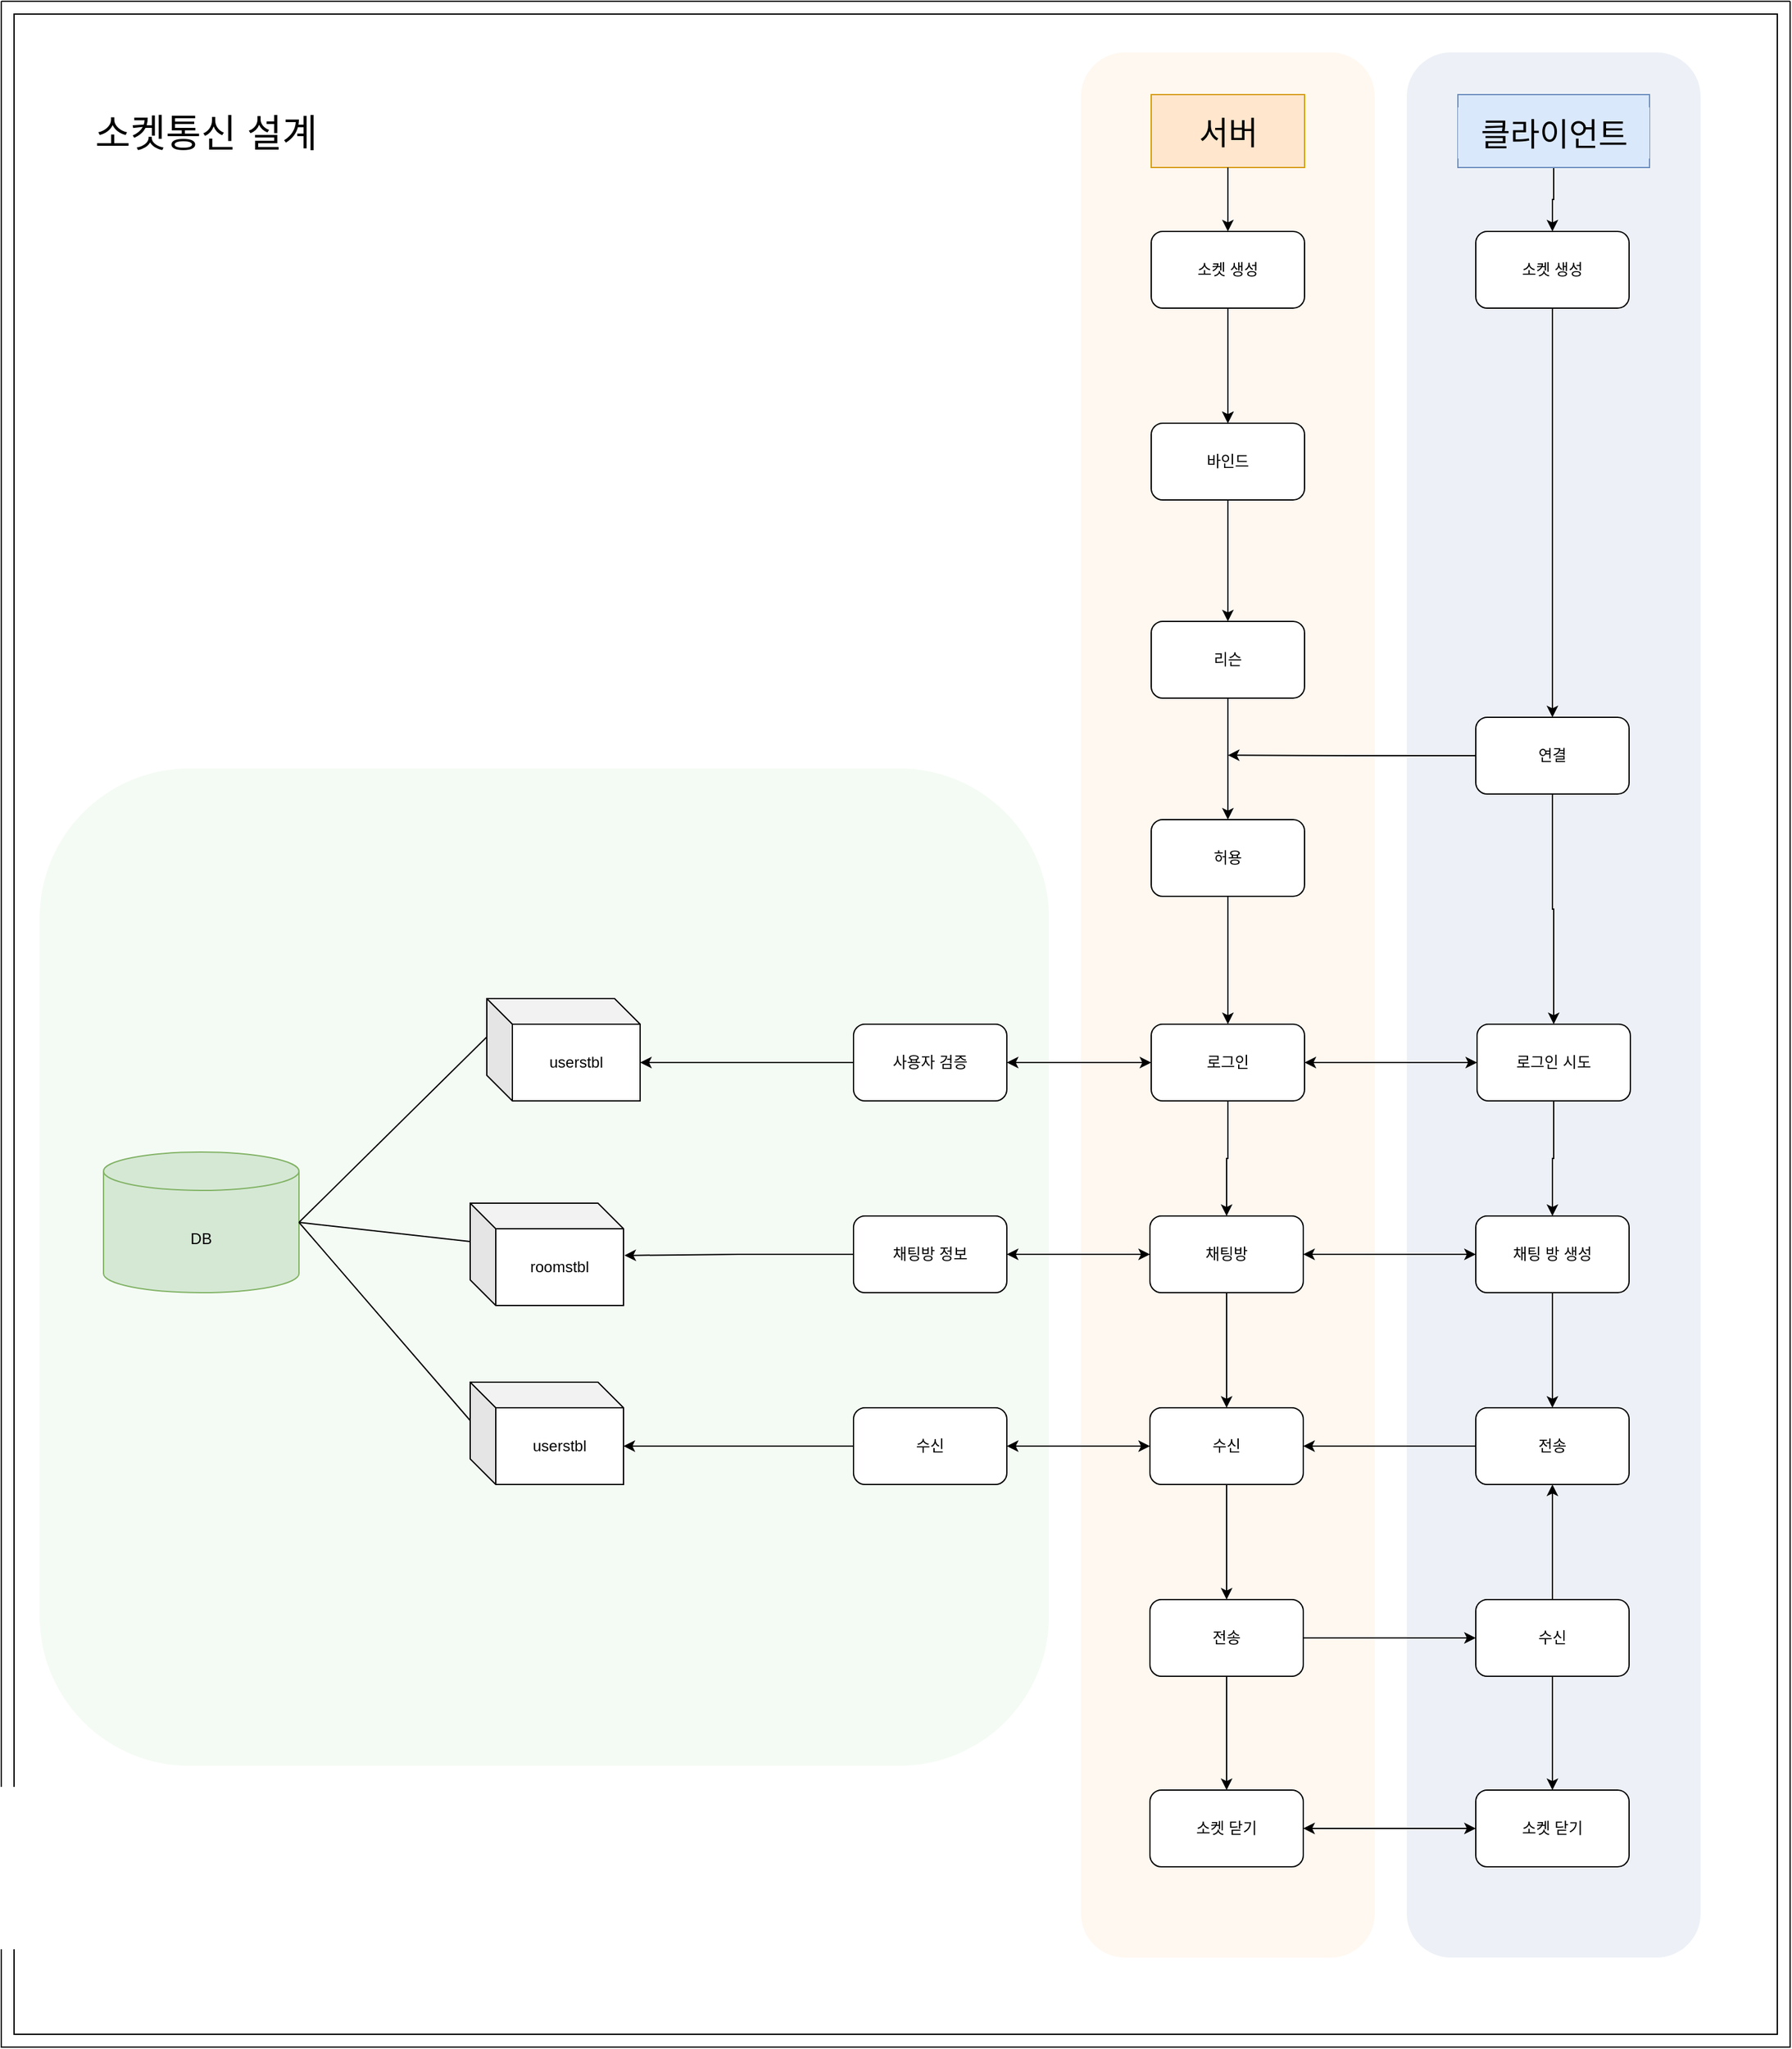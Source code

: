 <mxfile version="24.7.10">
  <diagram name="페이지-1" id="bTiiNHjyBIzRynycfl4v">
    <mxGraphModel dx="2514" dy="868" grid="1" gridSize="10" guides="1" tooltips="1" connect="1" arrows="1" fold="1" page="1" pageScale="1" pageWidth="827" pageHeight="1169" math="0" shadow="0">
      <root>
        <mxCell id="0" />
        <mxCell id="1" parent="0" />
        <mxCell id="yUY2D14tYoqnfr_yBajZ-43" value="" style="swimlane;startSize=0;" parent="1" vertex="1">
          <mxGeometry x="-800" y="40" width="1400" height="1600" as="geometry" />
        </mxCell>
        <mxCell id="s178CNuZc9Gh2SPo8cym-2" value="" style="rounded=0;whiteSpace=wrap;html=1;" vertex="1" parent="yUY2D14tYoqnfr_yBajZ-43">
          <mxGeometry x="10" y="10" width="1380" height="1580" as="geometry" />
        </mxCell>
        <mxCell id="s178CNuZc9Gh2SPo8cym-13" value="" style="rounded=1;whiteSpace=wrap;html=1;fillColor=#f4fbf4;strokeColor=none;" vertex="1" parent="yUY2D14tYoqnfr_yBajZ-43">
          <mxGeometry x="30" y="600" width="790" height="780" as="geometry" />
        </mxCell>
        <mxCell id="s178CNuZc9Gh2SPo8cym-11" value="" style="rounded=1;whiteSpace=wrap;html=1;fillColor=#fff8f0;strokeColor=none;" vertex="1" parent="yUY2D14tYoqnfr_yBajZ-43">
          <mxGeometry x="845" y="40" width="230" height="1490" as="geometry" />
        </mxCell>
        <mxCell id="s178CNuZc9Gh2SPo8cym-12" value="" style="rounded=1;whiteSpace=wrap;html=1;fillColor=#edf1f7;strokeColor=none;" vertex="1" parent="yUY2D14tYoqnfr_yBajZ-43">
          <mxGeometry x="1100" y="40" width="230" height="1490" as="geometry" />
        </mxCell>
        <mxCell id="s178CNuZc9Gh2SPo8cym-3" value="" style="rounded=0;whiteSpace=wrap;html=1;fillColor=#ffe6cc;strokeColor=#d79b00;" vertex="1" parent="yUY2D14tYoqnfr_yBajZ-43">
          <mxGeometry x="900" y="73" width="120" height="57" as="geometry" />
        </mxCell>
        <mxCell id="g9z6lTZiuhYvATAemZ8_-31" value="서버" style="text;html=1;align=center;verticalAlign=middle;resizable=0;points=[];autosize=1;strokeColor=none;fillColor=none;fontSize=25;" parent="yUY2D14tYoqnfr_yBajZ-43" vertex="1">
          <mxGeometry x="925" y="81.5" width="70" height="40" as="geometry" />
        </mxCell>
        <mxCell id="g9z6lTZiuhYvATAemZ8_-25" style="edgeStyle=orthogonalEdgeStyle;rounded=0;orthogonalLoop=1;jettySize=auto;html=1;exitX=0.5;exitY=1;exitDx=0;exitDy=0;entryX=0.5;entryY=0;entryDx=0;entryDy=0;" parent="yUY2D14tYoqnfr_yBajZ-43" source="g9z6lTZiuhYvATAemZ8_-23" target="g9z6lTZiuhYvATAemZ8_-8" edge="1">
          <mxGeometry relative="1" as="geometry" />
        </mxCell>
        <mxCell id="g9z6lTZiuhYvATAemZ8_-23" value="소켓 생성" style="rounded=1;whiteSpace=wrap;html=1;" parent="yUY2D14tYoqnfr_yBajZ-43" vertex="1">
          <mxGeometry x="1154" y="180" width="120" height="60" as="geometry" />
        </mxCell>
        <mxCell id="s178CNuZc9Gh2SPo8cym-7" style="edgeStyle=orthogonalEdgeStyle;rounded=0;orthogonalLoop=1;jettySize=auto;html=1;exitX=0.5;exitY=1;exitDx=0;exitDy=0;entryX=0.5;entryY=0;entryDx=0;entryDy=0;" edge="1" parent="yUY2D14tYoqnfr_yBajZ-43" source="s178CNuZc9Gh2SPo8cym-4" target="g9z6lTZiuhYvATAemZ8_-23">
          <mxGeometry relative="1" as="geometry" />
        </mxCell>
        <mxCell id="s178CNuZc9Gh2SPo8cym-4" value="" style="rounded=0;whiteSpace=wrap;html=1;fillColor=#dae8fc;strokeColor=#6c8ebf;" vertex="1" parent="yUY2D14tYoqnfr_yBajZ-43">
          <mxGeometry x="1140" y="73" width="150" height="57" as="geometry" />
        </mxCell>
        <mxCell id="g9z6lTZiuhYvATAemZ8_-32" value="클라이언트" style="text;html=1;align=center;verticalAlign=middle;resizable=0;points=[];autosize=1;strokeColor=none;fillColor=#dae8fc;fontSize=25;" parent="yUY2D14tYoqnfr_yBajZ-43" vertex="1">
          <mxGeometry x="1140" y="83" width="150" height="40" as="geometry" />
        </mxCell>
        <mxCell id="g9z6lTZiuhYvATAemZ8_-34" value="수신" style="rounded=1;whiteSpace=wrap;html=1;" parent="yUY2D14tYoqnfr_yBajZ-43" vertex="1">
          <mxGeometry x="667" y="1100" width="120" height="60" as="geometry" />
        </mxCell>
        <mxCell id="yUY2D14tYoqnfr_yBajZ-16" value="userstbl" style="shape=cube;whiteSpace=wrap;html=1;boundedLbl=1;backgroundOutline=1;darkOpacity=0.05;darkOpacity2=0.1;" parent="yUY2D14tYoqnfr_yBajZ-43" vertex="1">
          <mxGeometry x="367" y="1080" width="120" height="80" as="geometry" />
        </mxCell>
        <mxCell id="yUY2D14tYoqnfr_yBajZ-24" value="채팅방 정보" style="rounded=1;whiteSpace=wrap;html=1;" parent="yUY2D14tYoqnfr_yBajZ-43" vertex="1">
          <mxGeometry x="667" y="950" width="120" height="60" as="geometry" />
        </mxCell>
        <mxCell id="yUY2D14tYoqnfr_yBajZ-35" value="roomstbl" style="shape=cube;whiteSpace=wrap;html=1;boundedLbl=1;backgroundOutline=1;darkOpacity=0.05;darkOpacity2=0.1;" parent="yUY2D14tYoqnfr_yBajZ-43" vertex="1">
          <mxGeometry x="367" y="940" width="120" height="80" as="geometry" />
        </mxCell>
        <mxCell id="yUY2D14tYoqnfr_yBajZ-37" style="edgeStyle=orthogonalEdgeStyle;rounded=0;orthogonalLoop=1;jettySize=auto;html=1;exitX=0;exitY=0.5;exitDx=0;exitDy=0;entryX=1.006;entryY=0.511;entryDx=0;entryDy=0;entryPerimeter=0;" parent="yUY2D14tYoqnfr_yBajZ-43" source="yUY2D14tYoqnfr_yBajZ-24" target="yUY2D14tYoqnfr_yBajZ-35" edge="1">
          <mxGeometry relative="1" as="geometry" />
        </mxCell>
        <mxCell id="yUY2D14tYoqnfr_yBajZ-38" style="edgeStyle=orthogonalEdgeStyle;rounded=0;orthogonalLoop=1;jettySize=auto;html=1;exitX=0;exitY=0.5;exitDx=0;exitDy=0;entryX=0;entryY=0;entryDx=120.0;entryDy=50;entryPerimeter=0;" parent="yUY2D14tYoqnfr_yBajZ-43" source="g9z6lTZiuhYvATAemZ8_-34" target="yUY2D14tYoqnfr_yBajZ-16" edge="1">
          <mxGeometry relative="1" as="geometry" />
        </mxCell>
        <mxCell id="yUY2D14tYoqnfr_yBajZ-41" value="DB" style="shape=cylinder3;whiteSpace=wrap;html=1;boundedLbl=1;backgroundOutline=1;size=15;fillColor=#d5e8d4;strokeColor=#82b366;" parent="yUY2D14tYoqnfr_yBajZ-43" vertex="1">
          <mxGeometry x="80" y="900" width="153" height="110" as="geometry" />
        </mxCell>
        <mxCell id="yUY2D14tYoqnfr_yBajZ-47" value="" style="endArrow=none;html=1;rounded=0;entryX=0;entryY=0;entryDx=0;entryDy=30;entryPerimeter=0;exitX=1;exitY=0.5;exitDx=0;exitDy=0;exitPerimeter=0;" parent="yUY2D14tYoqnfr_yBajZ-43" source="yUY2D14tYoqnfr_yBajZ-41" target="yUY2D14tYoqnfr_yBajZ-15" edge="1">
          <mxGeometry width="50" height="50" relative="1" as="geometry">
            <mxPoint x="310" y="1085" as="sourcePoint" />
            <mxPoint x="360" y="1035" as="targetPoint" />
          </mxGeometry>
        </mxCell>
        <mxCell id="yUY2D14tYoqnfr_yBajZ-48" value="" style="endArrow=none;html=1;rounded=0;entryX=0;entryY=0;entryDx=0;entryDy=30;entryPerimeter=0;exitX=1;exitY=0.5;exitDx=0;exitDy=0;exitPerimeter=0;" parent="yUY2D14tYoqnfr_yBajZ-43" source="yUY2D14tYoqnfr_yBajZ-41" target="yUY2D14tYoqnfr_yBajZ-16" edge="1">
          <mxGeometry width="50" height="50" relative="1" as="geometry">
            <mxPoint x="220.0" y="905" as="sourcePoint" />
            <mxPoint x="347" y="950" as="targetPoint" />
          </mxGeometry>
        </mxCell>
        <mxCell id="yUY2D14tYoqnfr_yBajZ-49" value="" style="endArrow=none;html=1;rounded=0;entryX=0;entryY=0;entryDx=0;entryDy=30;entryPerimeter=0;exitX=1;exitY=0.5;exitDx=0;exitDy=0;exitPerimeter=0;" parent="yUY2D14tYoqnfr_yBajZ-43" source="yUY2D14tYoqnfr_yBajZ-41" target="yUY2D14tYoqnfr_yBajZ-35" edge="1">
          <mxGeometry width="50" height="50" relative="1" as="geometry">
            <mxPoint x="-10" y="1030" as="sourcePoint" />
            <mxPoint x="347" y="950" as="targetPoint" />
          </mxGeometry>
        </mxCell>
        <mxCell id="s178CNuZc9Gh2SPo8cym-22" style="edgeStyle=orthogonalEdgeStyle;rounded=0;orthogonalLoop=1;jettySize=auto;html=1;exitX=0;exitY=0.5;exitDx=0;exitDy=0;" edge="1" parent="yUY2D14tYoqnfr_yBajZ-43" source="g9z6lTZiuhYvATAemZ8_-8">
          <mxGeometry relative="1" as="geometry">
            <mxPoint x="960" y="589.647" as="targetPoint" />
          </mxGeometry>
        </mxCell>
        <mxCell id="s178CNuZc9Gh2SPo8cym-26" style="edgeStyle=orthogonalEdgeStyle;rounded=0;orthogonalLoop=1;jettySize=auto;html=1;exitX=0.5;exitY=1;exitDx=0;exitDy=0;entryX=0.5;entryY=0;entryDx=0;entryDy=0;" edge="1" parent="yUY2D14tYoqnfr_yBajZ-43" source="g9z6lTZiuhYvATAemZ8_-8" target="s178CNuZc9Gh2SPo8cym-25">
          <mxGeometry relative="1" as="geometry" />
        </mxCell>
        <mxCell id="g9z6lTZiuhYvATAemZ8_-8" value="연결" style="rounded=1;whiteSpace=wrap;html=1;" parent="yUY2D14tYoqnfr_yBajZ-43" vertex="1">
          <mxGeometry x="1154" y="560" width="120" height="60" as="geometry" />
        </mxCell>
        <mxCell id="yUY2D14tYoqnfr_yBajZ-4" value="사용자 검증" style="rounded=1;whiteSpace=wrap;html=1;" parent="yUY2D14tYoqnfr_yBajZ-43" vertex="1">
          <mxGeometry x="667" y="800" width="120" height="60" as="geometry" />
        </mxCell>
        <mxCell id="yUY2D14tYoqnfr_yBajZ-15" value="userstbl" style="shape=cube;whiteSpace=wrap;html=1;boundedLbl=1;backgroundOutline=1;darkOpacity=0.05;darkOpacity2=0.1;" parent="yUY2D14tYoqnfr_yBajZ-43" vertex="1">
          <mxGeometry x="380" y="780" width="120" height="80" as="geometry" />
        </mxCell>
        <mxCell id="yUY2D14tYoqnfr_yBajZ-36" style="edgeStyle=orthogonalEdgeStyle;rounded=0;orthogonalLoop=1;jettySize=auto;html=1;exitX=0;exitY=0.5;exitDx=0;exitDy=0;entryX=0;entryY=0;entryDx=120.0;entryDy=50;entryPerimeter=0;" parent="yUY2D14tYoqnfr_yBajZ-43" source="yUY2D14tYoqnfr_yBajZ-4" target="yUY2D14tYoqnfr_yBajZ-15" edge="1">
          <mxGeometry relative="1" as="geometry" />
        </mxCell>
        <mxCell id="s178CNuZc9Gh2SPo8cym-24" style="edgeStyle=orthogonalEdgeStyle;rounded=0;orthogonalLoop=1;jettySize=auto;html=1;exitX=0.5;exitY=1;exitDx=0;exitDy=0;entryX=0.5;entryY=0;entryDx=0;entryDy=0;" edge="1" parent="yUY2D14tYoqnfr_yBajZ-43" source="g9z6lTZiuhYvATAemZ8_-6" target="s178CNuZc9Gh2SPo8cym-23">
          <mxGeometry relative="1" as="geometry" />
        </mxCell>
        <mxCell id="g9z6lTZiuhYvATAemZ8_-6" value="허용" style="rounded=1;whiteSpace=wrap;html=1;" parent="yUY2D14tYoqnfr_yBajZ-43" vertex="1">
          <mxGeometry x="900" y="640" width="120" height="60" as="geometry" />
        </mxCell>
        <mxCell id="g9z6lTZiuhYvATAemZ8_-10" value="전송" style="rounded=1;whiteSpace=wrap;html=1;" parent="yUY2D14tYoqnfr_yBajZ-43" vertex="1">
          <mxGeometry x="1154" y="1100" width="120" height="60" as="geometry" />
        </mxCell>
        <mxCell id="g9z6lTZiuhYvATAemZ8_-42" style="edgeStyle=orthogonalEdgeStyle;rounded=0;orthogonalLoop=1;jettySize=auto;html=1;exitX=0.5;exitY=0;exitDx=0;exitDy=0;entryX=0.5;entryY=1;entryDx=0;entryDy=0;" parent="yUY2D14tYoqnfr_yBajZ-43" source="g9z6lTZiuhYvATAemZ8_-12" target="g9z6lTZiuhYvATAemZ8_-10" edge="1">
          <mxGeometry relative="1" as="geometry" />
        </mxCell>
        <mxCell id="g9z6lTZiuhYvATAemZ8_-43" style="edgeStyle=orthogonalEdgeStyle;rounded=0;orthogonalLoop=1;jettySize=auto;html=1;exitX=0.5;exitY=1;exitDx=0;exitDy=0;entryX=0.5;entryY=0;entryDx=0;entryDy=0;" parent="yUY2D14tYoqnfr_yBajZ-43" source="g9z6lTZiuhYvATAemZ8_-12" target="g9z6lTZiuhYvATAemZ8_-14" edge="1">
          <mxGeometry relative="1" as="geometry" />
        </mxCell>
        <mxCell id="g9z6lTZiuhYvATAemZ8_-12" value="수신" style="rounded=1;whiteSpace=wrap;html=1;" parent="yUY2D14tYoqnfr_yBajZ-43" vertex="1">
          <mxGeometry x="1154" y="1250" width="120" height="60" as="geometry" />
        </mxCell>
        <mxCell id="g9z6lTZiuhYvATAemZ8_-14" value="소켓 닫기" style="rounded=1;whiteSpace=wrap;html=1;" parent="yUY2D14tYoqnfr_yBajZ-43" vertex="1">
          <mxGeometry x="1154" y="1399" width="120" height="60" as="geometry" />
        </mxCell>
        <mxCell id="yUY2D14tYoqnfr_yBajZ-34" style="edgeStyle=orthogonalEdgeStyle;rounded=0;orthogonalLoop=1;jettySize=auto;html=1;exitX=0.5;exitY=1;exitDx=0;exitDy=0;entryX=0.5;entryY=0;entryDx=0;entryDy=0;" parent="yUY2D14tYoqnfr_yBajZ-43" source="yUY2D14tYoqnfr_yBajZ-18" target="g9z6lTZiuhYvATAemZ8_-10" edge="1">
          <mxGeometry relative="1" as="geometry" />
        </mxCell>
        <mxCell id="yUY2D14tYoqnfr_yBajZ-18" value="채팅 방 생성" style="rounded=1;whiteSpace=wrap;html=1;" parent="yUY2D14tYoqnfr_yBajZ-43" vertex="1">
          <mxGeometry x="1154" y="950" width="120" height="60" as="geometry" />
        </mxCell>
        <mxCell id="g9z6lTZiuhYvATAemZ8_-38" style="edgeStyle=orthogonalEdgeStyle;rounded=0;orthogonalLoop=1;jettySize=auto;html=1;exitX=0.5;exitY=1;exitDx=0;exitDy=0;entryX=0.5;entryY=0;entryDx=0;entryDy=0;" parent="yUY2D14tYoqnfr_yBajZ-43" source="g9z6lTZiuhYvATAemZ8_-9" target="g9z6lTZiuhYvATAemZ8_-11" edge="1">
          <mxGeometry relative="1" as="geometry" />
        </mxCell>
        <mxCell id="g9z6lTZiuhYvATAemZ8_-9" value="수신" style="rounded=1;whiteSpace=wrap;html=1;" parent="yUY2D14tYoqnfr_yBajZ-43" vertex="1">
          <mxGeometry x="899" y="1100" width="120" height="60" as="geometry" />
        </mxCell>
        <mxCell id="yUY2D14tYoqnfr_yBajZ-40" value="" style="endArrow=classic;startArrow=classic;html=1;rounded=0;entryX=0;entryY=0.5;entryDx=0;entryDy=0;exitX=1;exitY=0.5;exitDx=0;exitDy=0;" parent="yUY2D14tYoqnfr_yBajZ-43" source="g9z6lTZiuhYvATAemZ8_-34" target="g9z6lTZiuhYvATAemZ8_-9" edge="1">
          <mxGeometry width="50" height="50" relative="1" as="geometry">
            <mxPoint x="680" y="1040" as="sourcePoint" />
            <mxPoint x="730" y="990" as="targetPoint" />
          </mxGeometry>
        </mxCell>
        <mxCell id="g9z6lTZiuhYvATAemZ8_-29" style="edgeStyle=orthogonalEdgeStyle;rounded=0;orthogonalLoop=1;jettySize=auto;html=1;exitX=0;exitY=0.5;exitDx=0;exitDy=0;entryX=1;entryY=0.5;entryDx=0;entryDy=0;" parent="yUY2D14tYoqnfr_yBajZ-43" source="g9z6lTZiuhYvATAemZ8_-10" target="g9z6lTZiuhYvATAemZ8_-9" edge="1">
          <mxGeometry relative="1" as="geometry" />
        </mxCell>
        <mxCell id="g9z6lTZiuhYvATAemZ8_-41" style="edgeStyle=orthogonalEdgeStyle;rounded=0;orthogonalLoop=1;jettySize=auto;html=1;exitX=1;exitY=0.5;exitDx=0;exitDy=0;entryX=0;entryY=0.5;entryDx=0;entryDy=0;" parent="yUY2D14tYoqnfr_yBajZ-43" source="g9z6lTZiuhYvATAemZ8_-11" target="g9z6lTZiuhYvATAemZ8_-12" edge="1">
          <mxGeometry relative="1" as="geometry" />
        </mxCell>
        <mxCell id="s178CNuZc9Gh2SPo8cym-35" style="edgeStyle=orthogonalEdgeStyle;rounded=0;orthogonalLoop=1;jettySize=auto;html=1;exitX=0.5;exitY=1;exitDx=0;exitDy=0;entryX=0.5;entryY=0;entryDx=0;entryDy=0;" edge="1" parent="yUY2D14tYoqnfr_yBajZ-43" source="g9z6lTZiuhYvATAemZ8_-11" target="g9z6lTZiuhYvATAemZ8_-15">
          <mxGeometry relative="1" as="geometry">
            <mxPoint x="-20" y="1350" as="targetPoint" />
          </mxGeometry>
        </mxCell>
        <mxCell id="g9z6lTZiuhYvATAemZ8_-11" value="전송" style="rounded=1;whiteSpace=wrap;html=1;" parent="yUY2D14tYoqnfr_yBajZ-43" vertex="1">
          <mxGeometry x="899" y="1250" width="120" height="60" as="geometry" />
        </mxCell>
        <mxCell id="g9z6lTZiuhYvATAemZ8_-15" value="소켓 닫기" style="rounded=1;whiteSpace=wrap;html=1;" parent="yUY2D14tYoqnfr_yBajZ-43" vertex="1">
          <mxGeometry x="899" y="1399" width="120" height="60" as="geometry" />
        </mxCell>
        <mxCell id="yUY2D14tYoqnfr_yBajZ-33" style="edgeStyle=orthogonalEdgeStyle;rounded=0;orthogonalLoop=1;jettySize=auto;html=1;exitX=0.5;exitY=1;exitDx=0;exitDy=0;entryX=0.5;entryY=0;entryDx=0;entryDy=0;" parent="yUY2D14tYoqnfr_yBajZ-43" source="yUY2D14tYoqnfr_yBajZ-19" target="g9z6lTZiuhYvATAemZ8_-9" edge="1">
          <mxGeometry relative="1" as="geometry" />
        </mxCell>
        <mxCell id="yUY2D14tYoqnfr_yBajZ-19" value="채팅방" style="rounded=1;whiteSpace=wrap;html=1;" parent="yUY2D14tYoqnfr_yBajZ-43" vertex="1">
          <mxGeometry x="899" y="950" width="120" height="60" as="geometry" />
        </mxCell>
        <mxCell id="yUY2D14tYoqnfr_yBajZ-25" value="" style="endArrow=classic;startArrow=classic;html=1;rounded=0;entryX=0;entryY=0.5;entryDx=0;entryDy=0;exitX=1;exitY=0.5;exitDx=0;exitDy=0;" parent="yUY2D14tYoqnfr_yBajZ-43" source="yUY2D14tYoqnfr_yBajZ-19" target="yUY2D14tYoqnfr_yBajZ-18" edge="1">
          <mxGeometry width="50" height="50" relative="1" as="geometry">
            <mxPoint x="679" y="1170" as="sourcePoint" />
            <mxPoint x="729" y="1120" as="targetPoint" />
          </mxGeometry>
        </mxCell>
        <mxCell id="yUY2D14tYoqnfr_yBajZ-26" value="" style="endArrow=classic;startArrow=classic;html=1;rounded=0;entryX=0;entryY=0.5;entryDx=0;entryDy=0;exitX=1;exitY=0.5;exitDx=0;exitDy=0;" parent="yUY2D14tYoqnfr_yBajZ-43" source="yUY2D14tYoqnfr_yBajZ-24" target="yUY2D14tYoqnfr_yBajZ-19" edge="1">
          <mxGeometry width="50" height="50" relative="1" as="geometry">
            <mxPoint x="680" y="1040" as="sourcePoint" />
            <mxPoint x="730" y="990" as="targetPoint" />
          </mxGeometry>
        </mxCell>
        <mxCell id="s178CNuZc9Gh2SPo8cym-21" style="edgeStyle=orthogonalEdgeStyle;rounded=0;orthogonalLoop=1;jettySize=auto;html=1;exitX=0.5;exitY=1;exitDx=0;exitDy=0;entryX=0.5;entryY=0;entryDx=0;entryDy=0;" edge="1" parent="yUY2D14tYoqnfr_yBajZ-43" source="g9z6lTZiuhYvATAemZ8_-5" target="g9z6lTZiuhYvATAemZ8_-6">
          <mxGeometry relative="1" as="geometry" />
        </mxCell>
        <mxCell id="g9z6lTZiuhYvATAemZ8_-5" value="리슨" style="rounded=1;whiteSpace=wrap;html=1;" parent="yUY2D14tYoqnfr_yBajZ-43" vertex="1">
          <mxGeometry x="900" y="485" width="120" height="60" as="geometry" />
        </mxCell>
        <mxCell id="s178CNuZc9Gh2SPo8cym-31" style="edgeStyle=orthogonalEdgeStyle;rounded=0;orthogonalLoop=1;jettySize=auto;html=1;exitX=0.5;exitY=1;exitDx=0;exitDy=0;entryX=0.5;entryY=0;entryDx=0;entryDy=0;" edge="1" parent="yUY2D14tYoqnfr_yBajZ-43" source="s178CNuZc9Gh2SPo8cym-23" target="yUY2D14tYoqnfr_yBajZ-19">
          <mxGeometry relative="1" as="geometry" />
        </mxCell>
        <mxCell id="s178CNuZc9Gh2SPo8cym-23" value="로그인" style="rounded=1;whiteSpace=wrap;html=1;" vertex="1" parent="yUY2D14tYoqnfr_yBajZ-43">
          <mxGeometry x="900" y="800" width="120" height="60" as="geometry" />
        </mxCell>
        <mxCell id="s178CNuZc9Gh2SPo8cym-32" style="edgeStyle=orthogonalEdgeStyle;rounded=0;orthogonalLoop=1;jettySize=auto;html=1;exitX=0.5;exitY=1;exitDx=0;exitDy=0;entryX=0.5;entryY=0;entryDx=0;entryDy=0;" edge="1" parent="yUY2D14tYoqnfr_yBajZ-43" source="s178CNuZc9Gh2SPo8cym-25" target="yUY2D14tYoqnfr_yBajZ-18">
          <mxGeometry relative="1" as="geometry" />
        </mxCell>
        <mxCell id="s178CNuZc9Gh2SPo8cym-25" value="로그인 시도" style="rounded=1;whiteSpace=wrap;html=1;" vertex="1" parent="yUY2D14tYoqnfr_yBajZ-43">
          <mxGeometry x="1155" y="800" width="120" height="60" as="geometry" />
        </mxCell>
        <mxCell id="s178CNuZc9Gh2SPo8cym-29" value="" style="endArrow=classic;startArrow=classic;html=1;rounded=0;entryX=0;entryY=0.5;entryDx=0;entryDy=0;exitX=1;exitY=0.5;exitDx=0;exitDy=0;" edge="1" parent="yUY2D14tYoqnfr_yBajZ-43" source="s178CNuZc9Gh2SPo8cym-23" target="s178CNuZc9Gh2SPo8cym-25">
          <mxGeometry width="50" height="50" relative="1" as="geometry">
            <mxPoint x="760" y="940" as="sourcePoint" />
            <mxPoint x="810" y="890" as="targetPoint" />
          </mxGeometry>
        </mxCell>
        <mxCell id="s178CNuZc9Gh2SPo8cym-30" value="" style="endArrow=classic;startArrow=classic;html=1;rounded=0;entryX=0;entryY=0.5;entryDx=0;entryDy=0;exitX=1;exitY=0.5;exitDx=0;exitDy=0;" edge="1" parent="yUY2D14tYoqnfr_yBajZ-43" source="yUY2D14tYoqnfr_yBajZ-4" target="s178CNuZc9Gh2SPo8cym-23">
          <mxGeometry width="50" height="50" relative="1" as="geometry">
            <mxPoint x="760" y="940" as="sourcePoint" />
            <mxPoint x="810" y="890" as="targetPoint" />
          </mxGeometry>
        </mxCell>
        <mxCell id="s178CNuZc9Gh2SPo8cym-34" value="" style="endArrow=classic;startArrow=classic;html=1;rounded=0;entryX=0;entryY=0.5;entryDx=0;entryDy=0;exitX=1;exitY=0.5;exitDx=0;exitDy=0;" edge="1" parent="yUY2D14tYoqnfr_yBajZ-43" source="g9z6lTZiuhYvATAemZ8_-15" target="g9z6lTZiuhYvATAemZ8_-14">
          <mxGeometry width="50" height="50" relative="1" as="geometry">
            <mxPoint x="760" y="1540" as="sourcePoint" />
            <mxPoint x="810" y="1490" as="targetPoint" />
          </mxGeometry>
        </mxCell>
        <mxCell id="g9z6lTZiuhYvATAemZ8_-16" style="edgeStyle=orthogonalEdgeStyle;rounded=0;orthogonalLoop=1;jettySize=auto;html=1;exitX=0.5;exitY=1;exitDx=0;exitDy=0;entryX=0.5;entryY=0;entryDx=0;entryDy=0;" parent="1" target="g9z6lTZiuhYvATAemZ8_-4" edge="1">
          <mxGeometry relative="1" as="geometry">
            <mxPoint x="160" y="360" as="sourcePoint" />
          </mxGeometry>
        </mxCell>
        <mxCell id="g9z6lTZiuhYvATAemZ8_-3" value="소켓 생성" style="rounded=1;whiteSpace=wrap;html=1;" parent="1" vertex="1">
          <mxGeometry x="100" y="220" width="120" height="60" as="geometry" />
        </mxCell>
        <mxCell id="g9z6lTZiuhYvATAemZ8_-17" style="edgeStyle=orthogonalEdgeStyle;rounded=0;orthogonalLoop=1;jettySize=auto;html=1;exitX=0.5;exitY=1;exitDx=0;exitDy=0;entryX=0.5;entryY=0;entryDx=0;entryDy=0;" parent="1" source="g9z6lTZiuhYvATAemZ8_-4" target="g9z6lTZiuhYvATAemZ8_-5" edge="1">
          <mxGeometry relative="1" as="geometry" />
        </mxCell>
        <mxCell id="g9z6lTZiuhYvATAemZ8_-4" value="바인드" style="rounded=1;whiteSpace=wrap;html=1;" parent="1" vertex="1">
          <mxGeometry x="100" y="370" width="120" height="60" as="geometry" />
        </mxCell>
        <mxCell id="g9z6lTZiuhYvATAemZ8_-22" value="" style="edgeStyle=orthogonalEdgeStyle;rounded=0;orthogonalLoop=1;jettySize=auto;html=1;exitX=0.5;exitY=1;exitDx=0;exitDy=0;entryX=0.5;entryY=0;entryDx=0;entryDy=0;" parent="1" source="g9z6lTZiuhYvATAemZ8_-3" target="g9z6lTZiuhYvATAemZ8_-4" edge="1">
          <mxGeometry relative="1" as="geometry">
            <mxPoint x="160" y="280" as="sourcePoint" />
            <mxPoint x="160" y="300" as="targetPoint" />
          </mxGeometry>
        </mxCell>
        <mxCell id="s178CNuZc9Gh2SPo8cym-1" value="소켓통신 설계" style="text;html=1;align=center;verticalAlign=middle;resizable=0;points=[];autosize=1;strokeColor=none;fillColor=none;fontSize=30;" vertex="1" parent="1">
          <mxGeometry x="-745" y="118" width="210" height="50" as="geometry" />
        </mxCell>
        <mxCell id="s178CNuZc9Gh2SPo8cym-6" style="edgeStyle=orthogonalEdgeStyle;rounded=0;orthogonalLoop=1;jettySize=auto;html=1;exitX=0.5;exitY=1;exitDx=0;exitDy=0;entryX=0.5;entryY=0;entryDx=0;entryDy=0;" edge="1" parent="1" source="s178CNuZc9Gh2SPo8cym-3" target="g9z6lTZiuhYvATAemZ8_-3">
          <mxGeometry relative="1" as="geometry" />
        </mxCell>
      </root>
    </mxGraphModel>
  </diagram>
</mxfile>
